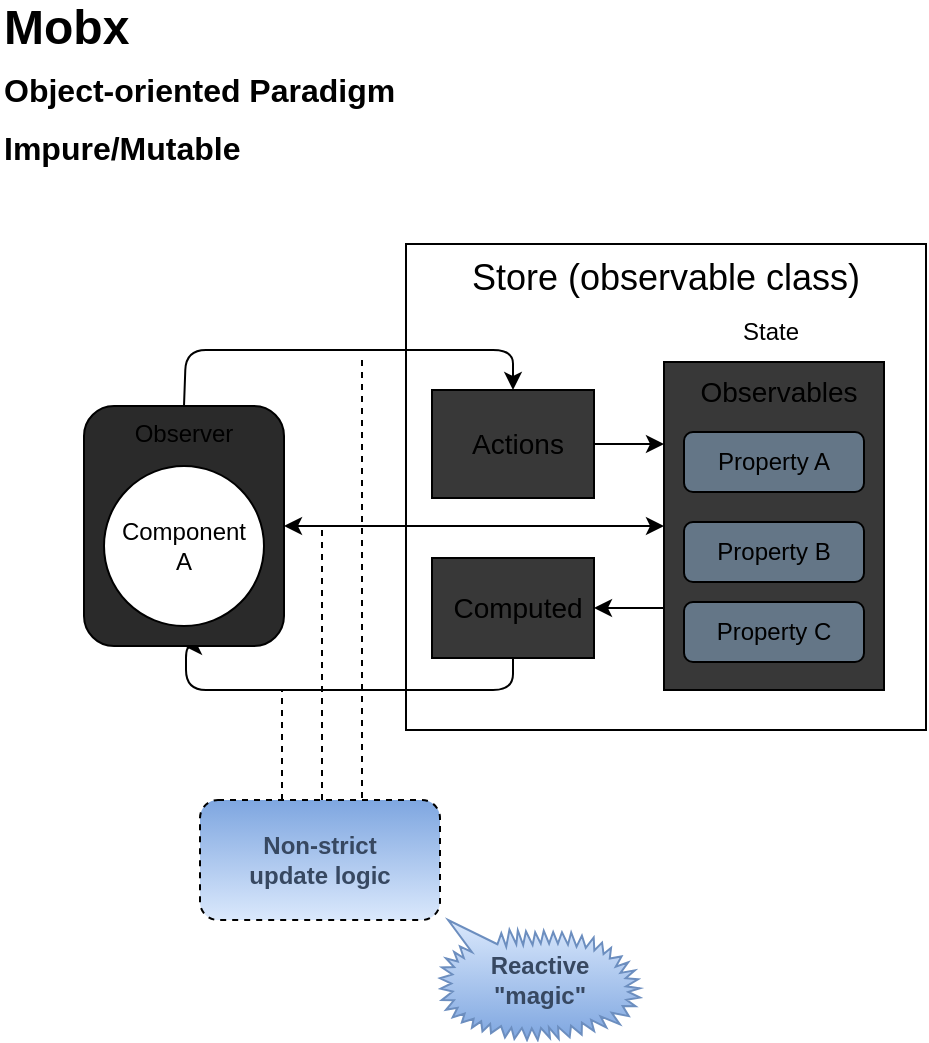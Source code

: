 <mxfile>
    <diagram id="urvBOqSvti7r388q56sU" name="Page-1">
        <mxGraphModel dx="861" dy="493" grid="1" gridSize="10" guides="1" tooltips="1" connect="1" arrows="1" fold="1" page="1" pageScale="1" pageWidth="850" pageHeight="1100" math="0" shadow="0">
            <root>
                <mxCell id="0"/>
                <mxCell id="1" parent="0"/>
                <mxCell id="3" value="Store (observable class)" style="whiteSpace=wrap;html=1;fontSize=18;verticalAlign=top;" parent="1" vertex="1">
                    <mxGeometry x="243" y="159" width="260" height="243" as="geometry"/>
                </mxCell>
                <mxCell id="5" value="Observables" style="rounded=0;whiteSpace=wrap;html=1;fontSize=14;fillColor=#383838;verticalAlign=top;align=center;spacingLeft=5;" parent="1" vertex="1">
                    <mxGeometry x="372" y="218" width="110" height="164" as="geometry"/>
                </mxCell>
                <mxCell id="39" style="edgeStyle=orthogonalEdgeStyle;html=1;exitX=1;exitY=0.5;exitDx=0;exitDy=0;entryX=0;entryY=0.25;entryDx=0;entryDy=0;startArrow=none;startFill=0;" parent="1" source="6" target="5" edge="1">
                    <mxGeometry relative="1" as="geometry"/>
                </mxCell>
                <mxCell id="6" value="Actions" style="rounded=0;whiteSpace=wrap;html=1;fontSize=14;fillColor=#383838;verticalAlign=middle;align=center;spacingLeft=5;" parent="1" vertex="1">
                    <mxGeometry x="256" y="232" width="81" height="54" as="geometry"/>
                </mxCell>
                <mxCell id="7" value="Property A" style="rounded=1;whiteSpace=wrap;html=1;fontSize=12;fillColor=#647687;" parent="1" vertex="1">
                    <mxGeometry x="382" y="253" width="90" height="30" as="geometry"/>
                </mxCell>
                <mxCell id="8" value="Property B" style="rounded=1;whiteSpace=wrap;html=1;fontSize=12;fillColor=#647687;" parent="1" vertex="1">
                    <mxGeometry x="382" y="298" width="90" height="30" as="geometry"/>
                </mxCell>
                <mxCell id="10" value="Property C" style="rounded=1;whiteSpace=wrap;html=1;fontSize=12;fillColor=#647687;" parent="1" vertex="1">
                    <mxGeometry x="382" y="338" width="90" height="30" as="geometry"/>
                </mxCell>
                <mxCell id="40" style="edgeStyle=orthogonalEdgeStyle;html=1;exitX=1;exitY=0.5;exitDx=0;exitDy=0;entryX=0;entryY=0.75;entryDx=0;entryDy=0;startArrow=classic;startFill=1;endArrow=none;endFill=0;" parent="1" source="14" target="5" edge="1">
                    <mxGeometry relative="1" as="geometry"/>
                </mxCell>
                <mxCell id="43" style="edgeStyle=orthogonalEdgeStyle;html=1;exitX=0.5;exitY=1;exitDx=0;exitDy=0;entryX=0.5;entryY=1;entryDx=0;entryDy=0;startArrow=none;startFill=0;endArrow=classic;endFill=1;" parent="1" source="14" target="23" edge="1">
                    <mxGeometry relative="1" as="geometry">
                        <Array as="points">
                            <mxPoint x="297" y="382"/>
                            <mxPoint x="133" y="382"/>
                        </Array>
                    </mxGeometry>
                </mxCell>
                <mxCell id="14" value="Computed" style="rounded=0;whiteSpace=wrap;html=1;fontSize=14;fillColor=#383838;verticalAlign=middle;align=center;spacingLeft=5;" parent="1" vertex="1">
                    <mxGeometry x="256" y="316" width="81" height="50" as="geometry"/>
                </mxCell>
                <mxCell id="24" style="edgeStyle=orthogonalEdgeStyle;html=1;exitX=1;exitY=0.5;exitDx=0;exitDy=0;fontSize=12;startArrow=classic;startFill=1;" parent="1" source="23" target="5" edge="1">
                    <mxGeometry relative="1" as="geometry"/>
                </mxCell>
                <mxCell id="42" style="edgeStyle=orthogonalEdgeStyle;html=1;exitX=0.5;exitY=0;exitDx=0;exitDy=0;entryX=0.5;entryY=0;entryDx=0;entryDy=0;startArrow=none;startFill=0;endArrow=classic;endFill=1;" parent="1" source="23" target="6" edge="1">
                    <mxGeometry relative="1" as="geometry">
                        <Array as="points">
                            <mxPoint x="133" y="212"/>
                            <mxPoint x="297" y="212"/>
                        </Array>
                    </mxGeometry>
                </mxCell>
                <mxCell id="23" value="Observer" style="rounded=1;whiteSpace=wrap;html=1;fontSize=12;fillColor=#2A2A2A;verticalAlign=top;" parent="1" vertex="1">
                    <mxGeometry x="82" y="240" width="100" height="120" as="geometry"/>
                </mxCell>
                <mxCell id="2" value="Component&lt;br&gt;A" style="ellipse;whiteSpace=wrap;html=1;aspect=fixed;" parent="1" vertex="1">
                    <mxGeometry x="92" y="270" width="80" height="80" as="geometry"/>
                </mxCell>
                <mxCell id="33" value="State" style="text;html=1;strokeColor=none;fillColor=none;align=center;verticalAlign=middle;whiteSpace=wrap;rounded=0;" parent="1" vertex="1">
                    <mxGeometry x="372" y="188" width="107" height="30" as="geometry"/>
                </mxCell>
                <mxCell id="44" value="Mobx&lt;br&gt;&lt;font style=&quot;font-size: 16px&quot;&gt;Object-oriented Paradigm&lt;br&gt;Impure/Mutable&lt;br&gt;&lt;/font&gt;" style="text;html=1;strokeColor=none;fillColor=none;align=left;verticalAlign=middle;whiteSpace=wrap;rounded=0;fontSize=24;fontStyle=1" parent="1" vertex="1">
                    <mxGeometry x="40" y="40" width="200" height="80" as="geometry"/>
                </mxCell>
                <mxCell id="45" value="Reactive&lt;br&gt;&quot;magic&quot;" style="whiteSpace=wrap;html=1;shape=mxgraph.basic.loud_callout;flipV=1;fillColor=#dae8fc;strokeColor=#6c8ebf;gradientColor=#7ea6e0;fontColor=#374861;fontStyle=1;verticalAlign=middle;gradientDirection=north;" parent="1" vertex="1">
                    <mxGeometry x="260" y="497" width="100" height="60" as="geometry"/>
                </mxCell>
                <mxCell id="46" value="" style="endArrow=none;dashed=1;html=1;fontColor=#3E526E;" parent="1" edge="1">
                    <mxGeometry width="50" height="50" relative="1" as="geometry">
                        <mxPoint x="181" y="437" as="sourcePoint"/>
                        <mxPoint x="181" y="382" as="targetPoint"/>
                    </mxGeometry>
                </mxCell>
                <mxCell id="47" value="" style="endArrow=none;dashed=1;html=1;fontColor=#3E526E;" parent="1" edge="1">
                    <mxGeometry width="50" height="50" relative="1" as="geometry">
                        <mxPoint x="201" y="437" as="sourcePoint"/>
                        <mxPoint x="201" y="300" as="targetPoint"/>
                    </mxGeometry>
                </mxCell>
                <mxCell id="48" value="" style="endArrow=none;dashed=1;html=1;fontColor=#3E526E;" parent="1" edge="1">
                    <mxGeometry width="50" height="50" relative="1" as="geometry">
                        <mxPoint x="221" y="436" as="sourcePoint"/>
                        <mxPoint x="221" y="217" as="targetPoint"/>
                    </mxGeometry>
                </mxCell>
                <mxCell id="49" value="Non-strict &lt;br&gt;update logic" style="rounded=1;whiteSpace=wrap;html=1;fontColor=#374861;dashed=1;fillColor=#DAE8FC;fontStyle=1;gradientColor=#7EA6E0;gradientDirection=north;" parent="1" vertex="1">
                    <mxGeometry x="140" y="437" width="120" height="60" as="geometry"/>
                </mxCell>
            </root>
        </mxGraphModel>
    </diagram>
</mxfile>